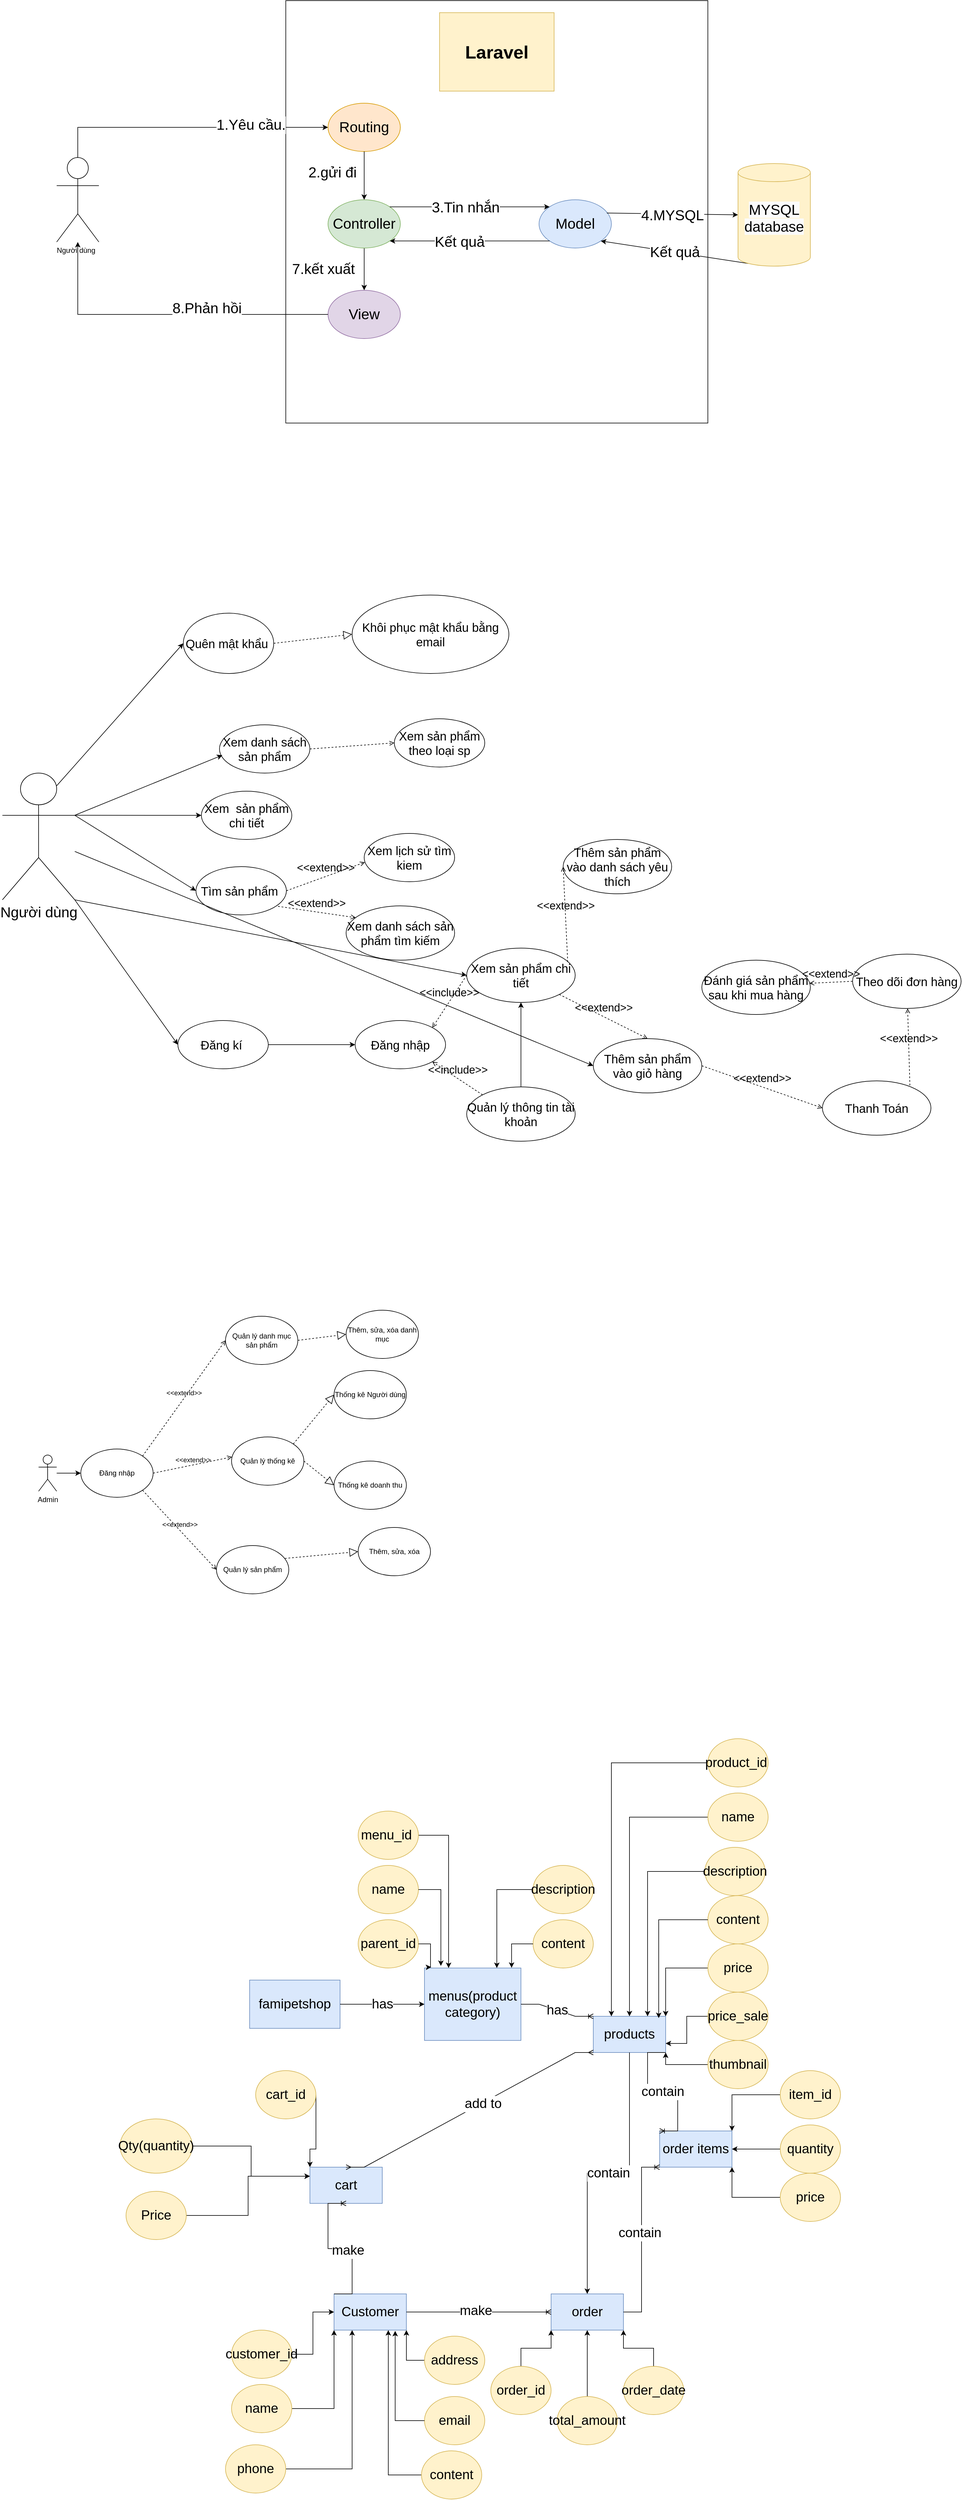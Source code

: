 <mxfile version="22.0.0" type="github">
  <diagram name="Page-1" id="Csa7pxaQarw_l8LM6HaA">
    <mxGraphModel dx="2977" dy="2629" grid="1" gridSize="10" guides="1" tooltips="1" connect="1" arrows="1" fold="1" page="1" pageScale="1" pageWidth="850" pageHeight="1100" math="0" shadow="0">
      <root>
        <mxCell id="0" />
        <mxCell id="1" parent="0" />
        <mxCell id="3KPnmuKeQcaT3rE72Kjd-59" value="" style="group" parent="1" vertex="1" connectable="0">
          <mxGeometry x="60" y="55" width="1590" height="905" as="geometry" />
        </mxCell>
        <mxCell id="dK1LLXXqNewjSdYJ9ix--1" value="Người dùng" style="shape=umlActor;verticalLabelPosition=bottom;verticalAlign=top;html=1;outlineConnect=0;fontSize=24;" parent="3KPnmuKeQcaT3rE72Kjd-59" vertex="1">
          <mxGeometry y="295" width="120" height="210" as="geometry" />
        </mxCell>
        <mxCell id="dK1LLXXqNewjSdYJ9ix--2" value="Quên mật khẩu&amp;nbsp;" style="ellipse;whiteSpace=wrap;html=1;fontSize=20;" parent="3KPnmuKeQcaT3rE72Kjd-59" vertex="1">
          <mxGeometry x="300" y="30" width="150" height="100" as="geometry" />
        </mxCell>
        <mxCell id="dK1LLXXqNewjSdYJ9ix--3" value="Xem danh sách sản phẩm" style="ellipse;whiteSpace=wrap;html=1;fontSize=20;" parent="3KPnmuKeQcaT3rE72Kjd-59" vertex="1">
          <mxGeometry x="360" y="215" width="150" height="80" as="geometry" />
        </mxCell>
        <mxCell id="dK1LLXXqNewjSdYJ9ix--7" value="Xem&amp;nbsp; sản phẩm chi tiết" style="ellipse;whiteSpace=wrap;html=1;fontSize=20;" parent="3KPnmuKeQcaT3rE72Kjd-59" vertex="1">
          <mxGeometry x="330" y="325" width="150" height="80" as="geometry" />
        </mxCell>
        <mxCell id="dK1LLXXqNewjSdYJ9ix--8" value="Tìm sản phẩm&amp;nbsp;" style="ellipse;whiteSpace=wrap;html=1;fontSize=20;" parent="3KPnmuKeQcaT3rE72Kjd-59" vertex="1">
          <mxGeometry x="321" y="450" width="150" height="80" as="geometry" />
        </mxCell>
        <mxCell id="dK1LLXXqNewjSdYJ9ix--9" value="Đăng nhập" style="ellipse;whiteSpace=wrap;html=1;fontSize=20;" parent="3KPnmuKeQcaT3rE72Kjd-59" vertex="1">
          <mxGeometry x="585" y="705" width="150" height="80" as="geometry" />
        </mxCell>
        <mxCell id="dK1LLXXqNewjSdYJ9ix--13" value="Đăng kí&amp;nbsp;" style="ellipse;whiteSpace=wrap;html=1;fontSize=20;" parent="3KPnmuKeQcaT3rE72Kjd-59" vertex="1">
          <mxGeometry x="291" y="705" width="150" height="80" as="geometry" />
        </mxCell>
        <mxCell id="dK1LLXXqNewjSdYJ9ix--62" value="" style="endArrow=classic;html=1;rounded=0;entryX=0;entryY=0.5;entryDx=0;entryDy=0;exitX=0.75;exitY=0.1;exitDx=0;exitDy=0;exitPerimeter=0;" parent="3KPnmuKeQcaT3rE72Kjd-59" source="dK1LLXXqNewjSdYJ9ix--1" target="dK1LLXXqNewjSdYJ9ix--2" edge="1">
          <mxGeometry width="50" height="50" relative="1" as="geometry">
            <mxPoint x="290" y="495" as="sourcePoint" />
            <mxPoint x="340" y="445" as="targetPoint" />
          </mxGeometry>
        </mxCell>
        <mxCell id="dK1LLXXqNewjSdYJ9ix--64" value="" style="endArrow=classic;html=1;rounded=0;entryX=0.032;entryY=0.629;entryDx=0;entryDy=0;entryPerimeter=0;exitX=1;exitY=0.333;exitDx=0;exitDy=0;exitPerimeter=0;" parent="3KPnmuKeQcaT3rE72Kjd-59" source="dK1LLXXqNewjSdYJ9ix--1" target="dK1LLXXqNewjSdYJ9ix--3" edge="1">
          <mxGeometry width="50" height="50" relative="1" as="geometry">
            <mxPoint x="130" y="365" as="sourcePoint" />
            <mxPoint x="340" y="445" as="targetPoint" />
          </mxGeometry>
        </mxCell>
        <mxCell id="dK1LLXXqNewjSdYJ9ix--65" value="" style="endArrow=classic;html=1;rounded=0;entryX=0;entryY=0.5;entryDx=0;entryDy=0;exitX=1;exitY=0.333;exitDx=0;exitDy=0;exitPerimeter=0;" parent="3KPnmuKeQcaT3rE72Kjd-59" source="dK1LLXXqNewjSdYJ9ix--1" target="dK1LLXXqNewjSdYJ9ix--7" edge="1">
          <mxGeometry width="50" height="50" relative="1" as="geometry">
            <mxPoint x="120" y="425" as="sourcePoint" />
            <mxPoint x="340" y="445" as="targetPoint" />
          </mxGeometry>
        </mxCell>
        <mxCell id="dK1LLXXqNewjSdYJ9ix--66" value="" style="endArrow=classic;html=1;rounded=0;entryX=0;entryY=0.5;entryDx=0;entryDy=0;exitX=1;exitY=0.333;exitDx=0;exitDy=0;exitPerimeter=0;" parent="3KPnmuKeQcaT3rE72Kjd-59" source="dK1LLXXqNewjSdYJ9ix--1" target="dK1LLXXqNewjSdYJ9ix--8" edge="1">
          <mxGeometry width="50" height="50" relative="1" as="geometry">
            <mxPoint x="290" y="495" as="sourcePoint" />
            <mxPoint x="340" y="445" as="targetPoint" />
          </mxGeometry>
        </mxCell>
        <mxCell id="dK1LLXXqNewjSdYJ9ix--68" value="" style="endArrow=classic;html=1;rounded=0;entryX=0;entryY=0.5;entryDx=0;entryDy=0;exitX=1;exitY=1;exitDx=0;exitDy=0;exitPerimeter=0;" parent="3KPnmuKeQcaT3rE72Kjd-59" source="dK1LLXXqNewjSdYJ9ix--1" target="dK1LLXXqNewjSdYJ9ix--13" edge="1">
          <mxGeometry width="50" height="50" relative="1" as="geometry">
            <mxPoint x="290" y="495" as="sourcePoint" />
            <mxPoint x="340" y="445" as="targetPoint" />
          </mxGeometry>
        </mxCell>
        <mxCell id="3KPnmuKeQcaT3rE72Kjd-23" value="&lt;font style=&quot;font-size: 20px;&quot;&gt;Khôi phục mật khẩu bằng email&lt;/font&gt;" style="ellipse;whiteSpace=wrap;html=1;" parent="3KPnmuKeQcaT3rE72Kjd-59" vertex="1">
          <mxGeometry x="580" width="260" height="130" as="geometry" />
        </mxCell>
        <mxCell id="3KPnmuKeQcaT3rE72Kjd-24" value="" style="endArrow=block;dashed=1;endFill=0;endSize=12;html=1;rounded=0;exitX=1;exitY=0.5;exitDx=0;exitDy=0;entryX=0;entryY=0.5;entryDx=0;entryDy=0;" parent="3KPnmuKeQcaT3rE72Kjd-59" source="dK1LLXXqNewjSdYJ9ix--2" target="3KPnmuKeQcaT3rE72Kjd-23" edge="1">
          <mxGeometry width="160" relative="1" as="geometry">
            <mxPoint x="560" y="335" as="sourcePoint" />
            <mxPoint x="720" y="335" as="targetPoint" />
          </mxGeometry>
        </mxCell>
        <mxCell id="3KPnmuKeQcaT3rE72Kjd-26" value="" style="endArrow=classic;html=1;rounded=0;exitX=1;exitY=0.5;exitDx=0;exitDy=0;entryX=0;entryY=0.5;entryDx=0;entryDy=0;" parent="3KPnmuKeQcaT3rE72Kjd-59" source="dK1LLXXqNewjSdYJ9ix--13" target="dK1LLXXqNewjSdYJ9ix--9" edge="1">
          <mxGeometry width="50" height="50" relative="1" as="geometry">
            <mxPoint x="610" y="685" as="sourcePoint" />
            <mxPoint x="660" y="635" as="targetPoint" />
          </mxGeometry>
        </mxCell>
        <mxCell id="3KPnmuKeQcaT3rE72Kjd-28" value="Xem sản phẩm theo loại sp" style="ellipse;whiteSpace=wrap;html=1;fontSize=20;" parent="3KPnmuKeQcaT3rE72Kjd-59" vertex="1">
          <mxGeometry x="650" y="205" width="150" height="80" as="geometry" />
        </mxCell>
        <mxCell id="3KPnmuKeQcaT3rE72Kjd-32" value="" style="html=1;verticalAlign=bottom;labelBackgroundColor=none;endArrow=open;endFill=0;dashed=1;rounded=0;entryX=0;entryY=0.5;entryDx=0;entryDy=0;exitX=1;exitY=0.5;exitDx=0;exitDy=0;" parent="3KPnmuKeQcaT3rE72Kjd-59" source="dK1LLXXqNewjSdYJ9ix--3" target="3KPnmuKeQcaT3rE72Kjd-28" edge="1">
          <mxGeometry width="160" relative="1" as="geometry">
            <mxPoint x="560" y="325" as="sourcePoint" />
            <mxPoint x="720" y="325" as="targetPoint" />
          </mxGeometry>
        </mxCell>
        <mxCell id="3KPnmuKeQcaT3rE72Kjd-33" value="Xem danh sách sản phẩm tìm kiếm" style="ellipse;whiteSpace=wrap;html=1;fontSize=20;" parent="3KPnmuKeQcaT3rE72Kjd-59" vertex="1">
          <mxGeometry x="570" y="515" width="180" height="90" as="geometry" />
        </mxCell>
        <mxCell id="3KPnmuKeQcaT3rE72Kjd-34" value="Xem lịch sử tìm kiem" style="ellipse;whiteSpace=wrap;html=1;fontSize=20;" parent="3KPnmuKeQcaT3rE72Kjd-59" vertex="1">
          <mxGeometry x="600" y="395" width="150" height="80" as="geometry" />
        </mxCell>
        <mxCell id="3KPnmuKeQcaT3rE72Kjd-35" value="&lt;font style=&quot;font-size: 18px;&quot;&gt;&amp;lt;&amp;lt;extend&amp;gt;&amp;gt;&lt;/font&gt;" style="html=1;verticalAlign=bottom;labelBackgroundColor=none;endArrow=open;endFill=0;dashed=1;rounded=0;entryX=0.088;entryY=0.217;entryDx=0;entryDy=0;entryPerimeter=0;exitX=0.907;exitY=0.822;exitDx=0;exitDy=0;exitPerimeter=0;" parent="3KPnmuKeQcaT3rE72Kjd-59" source="dK1LLXXqNewjSdYJ9ix--8" target="3KPnmuKeQcaT3rE72Kjd-33" edge="1">
          <mxGeometry width="160" relative="1" as="geometry">
            <mxPoint x="490" y="565" as="sourcePoint" />
            <mxPoint x="720" y="295" as="targetPoint" />
          </mxGeometry>
        </mxCell>
        <mxCell id="3KPnmuKeQcaT3rE72Kjd-36" value="&lt;font style=&quot;font-size: 18px;&quot;&gt;&amp;lt;&amp;lt;extend&amp;gt;&amp;gt;&lt;/font&gt;" style="html=1;verticalAlign=bottom;labelBackgroundColor=none;endArrow=open;endFill=0;dashed=1;rounded=0;exitX=1;exitY=0.5;exitDx=0;exitDy=0;entryX=0.008;entryY=0.597;entryDx=0;entryDy=0;entryPerimeter=0;" parent="3KPnmuKeQcaT3rE72Kjd-59" source="dK1LLXXqNewjSdYJ9ix--8" target="3KPnmuKeQcaT3rE72Kjd-34" edge="1">
          <mxGeometry width="160" relative="1" as="geometry">
            <mxPoint x="560" y="295" as="sourcePoint" />
            <mxPoint x="540" y="435" as="targetPoint" />
          </mxGeometry>
        </mxCell>
        <mxCell id="3KPnmuKeQcaT3rE72Kjd-41" value="Thêm sản phẩm vào danh sách yêu thích" style="ellipse;whiteSpace=wrap;html=1;fontSize=20;" parent="3KPnmuKeQcaT3rE72Kjd-59" vertex="1">
          <mxGeometry x="930" y="405" width="180" height="90" as="geometry" />
        </mxCell>
        <mxCell id="3KPnmuKeQcaT3rE72Kjd-42" value="Thêm sản phẩm vào giỏ hàng" style="ellipse;whiteSpace=wrap;html=1;fontSize=20;" parent="3KPnmuKeQcaT3rE72Kjd-59" vertex="1">
          <mxGeometry x="980" y="735" width="180" height="90" as="geometry" />
        </mxCell>
        <mxCell id="3KPnmuKeQcaT3rE72Kjd-44" value="Xem sản phẩm chi tiết" style="ellipse;whiteSpace=wrap;html=1;fontSize=20;" parent="3KPnmuKeQcaT3rE72Kjd-59" vertex="1">
          <mxGeometry x="770" y="585" width="180" height="90" as="geometry" />
        </mxCell>
        <mxCell id="3KPnmuKeQcaT3rE72Kjd-46" value="Thanh Toán" style="ellipse;whiteSpace=wrap;html=1;fontSize=20;" parent="3KPnmuKeQcaT3rE72Kjd-59" vertex="1">
          <mxGeometry x="1360" y="805" width="180" height="90" as="geometry" />
        </mxCell>
        <mxCell id="3KPnmuKeQcaT3rE72Kjd-47" value="Theo dõi đơn hàng" style="ellipse;whiteSpace=wrap;html=1;fontSize=20;" parent="3KPnmuKeQcaT3rE72Kjd-59" vertex="1">
          <mxGeometry x="1410" y="595" width="180" height="90" as="geometry" />
        </mxCell>
        <mxCell id="3KPnmuKeQcaT3rE72Kjd-48" value="Đánh giá sản phẩm sau khi mua hàng" style="ellipse;whiteSpace=wrap;html=1;fontSize=20;" parent="3KPnmuKeQcaT3rE72Kjd-59" vertex="1">
          <mxGeometry x="1160" y="605" width="180" height="90" as="geometry" />
        </mxCell>
        <mxCell id="3KPnmuKeQcaT3rE72Kjd-50" value="&lt;font style=&quot;font-size: 18px;&quot;&gt;&amp;lt;&amp;lt;include&amp;gt;&amp;gt;&lt;/font&gt;" style="html=1;verticalAlign=bottom;labelBackgroundColor=none;endArrow=open;endFill=0;dashed=1;rounded=0;exitX=0;exitY=0.5;exitDx=0;exitDy=0;entryX=1;entryY=0;entryDx=0;entryDy=0;" parent="3KPnmuKeQcaT3rE72Kjd-59" source="3KPnmuKeQcaT3rE72Kjd-44" target="dK1LLXXqNewjSdYJ9ix--9" edge="1">
          <mxGeometry width="160" relative="1" as="geometry">
            <mxPoint x="850" y="635" as="sourcePoint" />
            <mxPoint x="650" y="645" as="targetPoint" />
          </mxGeometry>
        </mxCell>
        <mxCell id="3KPnmuKeQcaT3rE72Kjd-53" value="&lt;font style=&quot;font-size: 18px;&quot;&gt;&amp;lt;&amp;lt;extend&amp;gt;&amp;gt;&lt;/font&gt;" style="html=1;verticalAlign=bottom;labelBackgroundColor=none;endArrow=open;endFill=0;dashed=1;rounded=0;exitX=0.806;exitY=0.084;exitDx=0;exitDy=0;exitPerimeter=0;" parent="3KPnmuKeQcaT3rE72Kjd-59" source="3KPnmuKeQcaT3rE72Kjd-46" target="3KPnmuKeQcaT3rE72Kjd-47" edge="1">
          <mxGeometry width="160" relative="1" as="geometry">
            <mxPoint x="1330" y="695" as="sourcePoint" />
            <mxPoint x="1459" y="714" as="targetPoint" />
          </mxGeometry>
        </mxCell>
        <mxCell id="3KPnmuKeQcaT3rE72Kjd-54" value="&lt;font style=&quot;font-size: 18px;&quot;&gt;&amp;lt;&amp;lt;extend&amp;gt;&amp;gt;&lt;/font&gt;" style="html=1;verticalAlign=bottom;labelBackgroundColor=none;endArrow=open;endFill=0;dashed=1;rounded=0;entryX=0;entryY=0.5;entryDx=0;entryDy=0;exitX=1;exitY=0.5;exitDx=0;exitDy=0;" parent="3KPnmuKeQcaT3rE72Kjd-59" source="3KPnmuKeQcaT3rE72Kjd-42" target="3KPnmuKeQcaT3rE72Kjd-46" edge="1">
          <mxGeometry width="160" relative="1" as="geometry">
            <mxPoint x="1190" y="895" as="sourcePoint" />
            <mxPoint x="1319" y="914" as="targetPoint" />
          </mxGeometry>
        </mxCell>
        <mxCell id="3KPnmuKeQcaT3rE72Kjd-55" value="&lt;font style=&quot;font-size: 18px;&quot;&gt;&amp;lt;&amp;lt;extend&amp;gt;&amp;gt;&lt;/font&gt;" style="html=1;verticalAlign=bottom;labelBackgroundColor=none;endArrow=open;endFill=0;dashed=1;rounded=0;entryX=0.5;entryY=0;entryDx=0;entryDy=0;" parent="3KPnmuKeQcaT3rE72Kjd-59" source="3KPnmuKeQcaT3rE72Kjd-44" target="3KPnmuKeQcaT3rE72Kjd-42" edge="1">
          <mxGeometry width="160" relative="1" as="geometry">
            <mxPoint x="761" y="725" as="sourcePoint" />
            <mxPoint x="890" y="744" as="targetPoint" />
          </mxGeometry>
        </mxCell>
        <mxCell id="3KPnmuKeQcaT3rE72Kjd-56" value="&lt;font style=&quot;font-size: 18px;&quot;&gt;&amp;lt;&amp;lt;extend&amp;gt;&amp;gt;&lt;/font&gt;" style="html=1;verticalAlign=bottom;labelBackgroundColor=none;endArrow=open;endFill=0;dashed=1;rounded=0;entryX=0;entryY=0.5;entryDx=0;entryDy=0;exitX=0.931;exitY=0.256;exitDx=0;exitDy=0;exitPerimeter=0;" parent="3KPnmuKeQcaT3rE72Kjd-59" source="3KPnmuKeQcaT3rE72Kjd-44" target="3KPnmuKeQcaT3rE72Kjd-41" edge="1">
          <mxGeometry width="160" relative="1" as="geometry">
            <mxPoint x="940" y="540" as="sourcePoint" />
            <mxPoint x="1069" y="559" as="targetPoint" />
          </mxGeometry>
        </mxCell>
        <mxCell id="3KPnmuKeQcaT3rE72Kjd-58" value="&lt;font style=&quot;font-size: 18px;&quot;&gt;&amp;lt;&amp;lt;extend&amp;gt;&amp;gt;&lt;/font&gt;" style="html=1;verticalAlign=bottom;labelBackgroundColor=none;endArrow=open;endFill=0;dashed=1;rounded=0;entryX=0.991;entryY=0.426;entryDx=0;entryDy=0;entryPerimeter=0;exitX=0;exitY=0.5;exitDx=0;exitDy=0;" parent="3KPnmuKeQcaT3rE72Kjd-59" source="3KPnmuKeQcaT3rE72Kjd-47" target="3KPnmuKeQcaT3rE72Kjd-48" edge="1">
          <mxGeometry width="160" relative="1" as="geometry">
            <mxPoint x="1310" y="545" as="sourcePoint" />
            <mxPoint x="1439" y="564" as="targetPoint" />
          </mxGeometry>
        </mxCell>
        <mxCell id="3KPnmuKeQcaT3rE72Kjd-43" value="Quản lý thông tin tài khoản" style="ellipse;whiteSpace=wrap;html=1;fontSize=20;" parent="3KPnmuKeQcaT3rE72Kjd-59" vertex="1">
          <mxGeometry x="770" y="815" width="180" height="90" as="geometry" />
        </mxCell>
        <mxCell id="e0E3MGfZWb1Pn-WTLf0u-1" value="" style="edgeStyle=orthogonalEdgeStyle;rounded=0;orthogonalLoop=1;jettySize=auto;html=1;" parent="3KPnmuKeQcaT3rE72Kjd-59" source="3KPnmuKeQcaT3rE72Kjd-43" target="3KPnmuKeQcaT3rE72Kjd-44" edge="1">
          <mxGeometry relative="1" as="geometry" />
        </mxCell>
        <mxCell id="3KPnmuKeQcaT3rE72Kjd-52" value="&lt;font style=&quot;font-size: 18px;&quot;&gt;&amp;lt;&amp;lt;include&amp;gt;&amp;gt;&lt;/font&gt;" style="html=1;verticalAlign=bottom;labelBackgroundColor=none;endArrow=open;endFill=0;dashed=1;rounded=0;exitX=0;exitY=0;exitDx=0;exitDy=0;entryX=1;entryY=1;entryDx=0;entryDy=0;" parent="3KPnmuKeQcaT3rE72Kjd-59" source="3KPnmuKeQcaT3rE72Kjd-43" target="dK1LLXXqNewjSdYJ9ix--9" edge="1">
          <mxGeometry width="160" relative="1" as="geometry">
            <mxPoint x="720" y="765" as="sourcePoint" />
            <mxPoint x="650" y="835" as="targetPoint" />
          </mxGeometry>
        </mxCell>
        <mxCell id="e0E3MGfZWb1Pn-WTLf0u-2" value="" style="endArrow=classic;html=1;rounded=0;entryX=0;entryY=0.5;entryDx=0;entryDy=0;" parent="3KPnmuKeQcaT3rE72Kjd-59" source="dK1LLXXqNewjSdYJ9ix--1" target="3KPnmuKeQcaT3rE72Kjd-42" edge="1">
          <mxGeometry width="50" height="50" relative="1" as="geometry">
            <mxPoint x="760" y="595" as="sourcePoint" />
            <mxPoint x="810" y="545" as="targetPoint" />
          </mxGeometry>
        </mxCell>
        <mxCell id="e0E3MGfZWb1Pn-WTLf0u-3" value="" style="endArrow=classic;html=1;rounded=0;entryX=0;entryY=0.5;entryDx=0;entryDy=0;exitX=1;exitY=1;exitDx=0;exitDy=0;exitPerimeter=0;" parent="3KPnmuKeQcaT3rE72Kjd-59" source="dK1LLXXqNewjSdYJ9ix--1" target="3KPnmuKeQcaT3rE72Kjd-44" edge="1">
          <mxGeometry width="50" height="50" relative="1" as="geometry">
            <mxPoint x="760" y="595" as="sourcePoint" />
            <mxPoint x="810" y="545" as="targetPoint" />
          </mxGeometry>
        </mxCell>
        <mxCell id="3KPnmuKeQcaT3rE72Kjd-60" value="" style="group" parent="1" vertex="1" connectable="0">
          <mxGeometry x="150" y="-930" width="1250" height="700" as="geometry" />
        </mxCell>
        <mxCell id="dK1LLXXqNewjSdYJ9ix--20" value="" style="whiteSpace=wrap;html=1;aspect=fixed;" parent="3KPnmuKeQcaT3rE72Kjd-60" vertex="1">
          <mxGeometry x="380" width="700" height="700" as="geometry" />
        </mxCell>
        <mxCell id="dK1LLXXqNewjSdYJ9ix--21" value="&lt;font style=&quot;font-size: 24px;&quot;&gt;Routing&lt;/font&gt;" style="ellipse;whiteSpace=wrap;html=1;fillColor=#ffe6cc;strokeColor=#d79b00;" parent="3KPnmuKeQcaT3rE72Kjd-60" vertex="1">
          <mxGeometry x="450" y="170" width="120" height="80" as="geometry" />
        </mxCell>
        <mxCell id="dK1LLXXqNewjSdYJ9ix--22" value="View" style="ellipse;whiteSpace=wrap;html=1;fontSize=24;fillColor=#e1d5e7;strokeColor=#9673a6;" parent="3KPnmuKeQcaT3rE72Kjd-60" vertex="1">
          <mxGeometry x="450" y="480" width="120" height="80" as="geometry" />
        </mxCell>
        <mxCell id="dK1LLXXqNewjSdYJ9ix--36" style="edgeStyle=orthogonalEdgeStyle;rounded=0;orthogonalLoop=1;jettySize=auto;html=1;" parent="3KPnmuKeQcaT3rE72Kjd-60" source="dK1LLXXqNewjSdYJ9ix--23" target="dK1LLXXqNewjSdYJ9ix--22" edge="1">
          <mxGeometry relative="1" as="geometry" />
        </mxCell>
        <mxCell id="dK1LLXXqNewjSdYJ9ix--23" value="Controller" style="ellipse;whiteSpace=wrap;html=1;fontSize=24;fillColor=#d5e8d4;strokeColor=#82b366;" parent="3KPnmuKeQcaT3rE72Kjd-60" vertex="1">
          <mxGeometry x="450" y="330" width="120" height="80" as="geometry" />
        </mxCell>
        <mxCell id="dK1LLXXqNewjSdYJ9ix--35" style="edgeStyle=orthogonalEdgeStyle;rounded=0;orthogonalLoop=1;jettySize=auto;html=1;" parent="3KPnmuKeQcaT3rE72Kjd-60" source="dK1LLXXqNewjSdYJ9ix--21" target="dK1LLXXqNewjSdYJ9ix--23" edge="1">
          <mxGeometry relative="1" as="geometry" />
        </mxCell>
        <mxCell id="dK1LLXXqNewjSdYJ9ix--25" value="Model" style="ellipse;whiteSpace=wrap;html=1;fontSize=24;fillColor=#dae8fc;strokeColor=#6c8ebf;" parent="3KPnmuKeQcaT3rE72Kjd-60" vertex="1">
          <mxGeometry x="800" y="330" width="120" height="80" as="geometry" />
        </mxCell>
        <mxCell id="dK1LLXXqNewjSdYJ9ix--41" value="" style="endArrow=classic;html=1;rounded=0;exitX=1;exitY=0;exitDx=0;exitDy=0;entryX=0;entryY=0;entryDx=0;entryDy=0;" parent="3KPnmuKeQcaT3rE72Kjd-60" source="dK1LLXXqNewjSdYJ9ix--23" target="dK1LLXXqNewjSdYJ9ix--25" edge="1">
          <mxGeometry x="0.113" width="50" height="50" relative="1" as="geometry">
            <mxPoint x="610" y="280" as="sourcePoint" />
            <mxPoint x="660" y="230" as="targetPoint" />
            <mxPoint as="offset" />
          </mxGeometry>
        </mxCell>
        <mxCell id="dK1LLXXqNewjSdYJ9ix--43" value="3.Tin nhắn" style="edgeLabel;html=1;align=center;verticalAlign=middle;resizable=0;points=[];fontSize=24;" parent="dK1LLXXqNewjSdYJ9ix--41" vertex="1" connectable="0">
          <mxGeometry x="-0.045" y="-1" relative="1" as="geometry">
            <mxPoint x="-1" as="offset" />
          </mxGeometry>
        </mxCell>
        <mxCell id="dK1LLXXqNewjSdYJ9ix--42" value="" style="endArrow=classic;html=1;rounded=0;entryX=1;entryY=1;entryDx=0;entryDy=0;exitX=0;exitY=1;exitDx=0;exitDy=0;" parent="3KPnmuKeQcaT3rE72Kjd-60" source="dK1LLXXqNewjSdYJ9ix--25" target="dK1LLXXqNewjSdYJ9ix--23" edge="1">
          <mxGeometry width="50" height="50" relative="1" as="geometry">
            <mxPoint x="610" y="280" as="sourcePoint" />
            <mxPoint x="660" y="230" as="targetPoint" />
          </mxGeometry>
        </mxCell>
        <mxCell id="dK1LLXXqNewjSdYJ9ix--69" value="Kết quả" style="edgeLabel;html=1;align=center;verticalAlign=middle;resizable=0;points=[];fontSize=24;" parent="dK1LLXXqNewjSdYJ9ix--42" vertex="1" connectable="0">
          <mxGeometry x="0.125" y="1" relative="1" as="geometry">
            <mxPoint x="-1" as="offset" />
          </mxGeometry>
        </mxCell>
        <mxCell id="dK1LLXXqNewjSdYJ9ix--44" value="" style="endArrow=classic;html=1;rounded=0;exitX=0.937;exitY=0.275;exitDx=0;exitDy=0;exitPerimeter=0;entryX=0;entryY=0.5;entryDx=0;entryDy=0;entryPerimeter=0;" parent="3KPnmuKeQcaT3rE72Kjd-60" source="dK1LLXXqNewjSdYJ9ix--25" target="iRJZXSuGH4cgB7OpyZ8q-20" edge="1">
          <mxGeometry width="50" height="50" relative="1" as="geometry">
            <mxPoint x="610" y="280" as="sourcePoint" />
            <mxPoint x="1147.574" y="341.716" as="targetPoint" />
          </mxGeometry>
        </mxCell>
        <mxCell id="dK1LLXXqNewjSdYJ9ix--71" value="4.MYSQL" style="edgeLabel;html=1;align=center;verticalAlign=middle;resizable=0;points=[];fontSize=24;" parent="dK1LLXXqNewjSdYJ9ix--44" vertex="1" connectable="0">
          <mxGeometry x="-0.007" y="-2" relative="1" as="geometry">
            <mxPoint as="offset" />
          </mxGeometry>
        </mxCell>
        <mxCell id="dK1LLXXqNewjSdYJ9ix--46" value="" style="endArrow=classic;html=1;rounded=0;entryX=1;entryY=1;entryDx=0;entryDy=0;exitX=0.145;exitY=1;exitDx=0;exitDy=-4.35;exitPerimeter=0;" parent="3KPnmuKeQcaT3rE72Kjd-60" source="iRJZXSuGH4cgB7OpyZ8q-20" target="dK1LLXXqNewjSdYJ9ix--25" edge="1">
          <mxGeometry width="50" height="50" relative="1" as="geometry">
            <mxPoint x="1147.574" y="398.284" as="sourcePoint" />
            <mxPoint x="660" y="230" as="targetPoint" />
          </mxGeometry>
        </mxCell>
        <mxCell id="dK1LLXXqNewjSdYJ9ix--75" value="Kết quả" style="edgeLabel;html=1;align=center;verticalAlign=middle;resizable=0;points=[];fontSize=24;" parent="dK1LLXXqNewjSdYJ9ix--46" vertex="1" connectable="0">
          <mxGeometry x="-0.0" relative="1" as="geometry">
            <mxPoint as="offset" />
          </mxGeometry>
        </mxCell>
        <mxCell id="dK1LLXXqNewjSdYJ9ix--47" value="&lt;font style=&quot;font-size: 30px;&quot;&gt;Laravel&lt;/font&gt;" style="text;html=1;strokeColor=#d6b656;fillColor=#fff2cc;align=center;verticalAlign=middle;whiteSpace=wrap;rounded=0;fontStyle=1" parent="3KPnmuKeQcaT3rE72Kjd-60" vertex="1">
          <mxGeometry x="635" y="20" width="190" height="130" as="geometry" />
        </mxCell>
        <mxCell id="dK1LLXXqNewjSdYJ9ix--50" value="2.gửi đi" style="text;html=1;strokeColor=none;fillColor=none;align=center;verticalAlign=middle;whiteSpace=wrap;rounded=0;fontSize=24;" parent="3KPnmuKeQcaT3rE72Kjd-60" vertex="1">
          <mxGeometry x="410" y="270" width="95" height="30" as="geometry" />
        </mxCell>
        <mxCell id="dK1LLXXqNewjSdYJ9ix--77" value="7.kết xuất" style="text;html=1;strokeColor=none;fillColor=none;align=center;verticalAlign=middle;whiteSpace=wrap;rounded=0;fontSize=24;" parent="3KPnmuKeQcaT3rE72Kjd-60" vertex="1">
          <mxGeometry x="380" y="430" width="125" height="30" as="geometry" />
        </mxCell>
        <mxCell id="iRJZXSuGH4cgB7OpyZ8q-20" value="&#xa;&lt;span style=&quot;color: rgb(0, 0, 0); font-family: Helvetica; font-size: 24px; font-style: normal; font-variant-ligatures: normal; font-variant-caps: normal; font-weight: 400; letter-spacing: normal; orphans: 2; text-align: center; text-indent: 0px; text-transform: none; widows: 2; word-spacing: 0px; -webkit-text-stroke-width: 0px; background-color: rgb(251, 251, 251); text-decoration-thickness: initial; text-decoration-style: initial; text-decoration-color: initial; float: none; display: inline !important;&quot;&gt;MYSQL&lt;/span&gt;&lt;br style=&quot;border-color: var(--border-color); color: rgb(0, 0, 0); font-family: Helvetica; font-size: 24px; font-style: normal; font-variant-ligatures: normal; font-variant-caps: normal; font-weight: 400; letter-spacing: normal; orphans: 2; text-align: center; text-indent: 0px; text-transform: none; widows: 2; word-spacing: 0px; -webkit-text-stroke-width: 0px; background-color: rgb(251, 251, 251); text-decoration-thickness: initial; text-decoration-style: initial; text-decoration-color: initial;&quot;&gt;&lt;span style=&quot;color: rgb(0, 0, 0); font-family: Helvetica; font-size: 24px; font-style: normal; font-variant-ligatures: normal; font-variant-caps: normal; font-weight: 400; letter-spacing: normal; orphans: 2; text-align: center; text-indent: 0px; text-transform: none; widows: 2; word-spacing: 0px; -webkit-text-stroke-width: 0px; background-color: rgb(251, 251, 251); text-decoration-thickness: initial; text-decoration-style: initial; text-decoration-color: initial; float: none; display: inline !important;&quot;&gt;database&lt;/span&gt;&#xa;&#xa;" style="shape=cylinder3;whiteSpace=wrap;html=1;boundedLbl=1;backgroundOutline=1;size=15;fillColor=#fff2cc;strokeColor=#d6b656;" parent="3KPnmuKeQcaT3rE72Kjd-60" vertex="1">
          <mxGeometry x="1130" y="270" width="120" height="170" as="geometry" />
        </mxCell>
        <mxCell id="3KPnmuKeQcaT3rE72Kjd-1" value="Người dùng&amp;nbsp;&amp;nbsp;" style="shape=umlActor;verticalLabelPosition=bottom;verticalAlign=top;html=1;outlineConnect=0;" parent="3KPnmuKeQcaT3rE72Kjd-60" vertex="1">
          <mxGeometry y="260" width="70" height="140" as="geometry" />
        </mxCell>
        <mxCell id="dK1LLXXqNewjSdYJ9ix--32" style="edgeStyle=orthogonalEdgeStyle;rounded=0;orthogonalLoop=1;jettySize=auto;html=1;entryX=0;entryY=0.5;entryDx=0;entryDy=0;exitX=0.5;exitY=0;exitDx=0;exitDy=0;exitPerimeter=0;" parent="3KPnmuKeQcaT3rE72Kjd-60" source="3KPnmuKeQcaT3rE72Kjd-1" target="dK1LLXXqNewjSdYJ9ix--21" edge="1">
          <mxGeometry relative="1" as="geometry">
            <mxPoint x="80" y="330" as="sourcePoint" />
          </mxGeometry>
        </mxCell>
        <mxCell id="dK1LLXXqNewjSdYJ9ix--34" value="&lt;font style=&quot;font-size: 24px;&quot;&gt;1.Yêu cầu.&lt;/font&gt;" style="edgeLabel;html=1;align=center;verticalAlign=middle;resizable=0;points=[];" parent="dK1LLXXqNewjSdYJ9ix--32" vertex="1" connectable="0">
          <mxGeometry x="0.45" y="4" relative="1" as="geometry">
            <mxPoint as="offset" />
          </mxGeometry>
        </mxCell>
        <mxCell id="dK1LLXXqNewjSdYJ9ix--33" style="edgeStyle=orthogonalEdgeStyle;rounded=0;orthogonalLoop=1;jettySize=auto;html=1;exitX=0;exitY=0.5;exitDx=0;exitDy=0;" parent="3KPnmuKeQcaT3rE72Kjd-60" source="dK1LLXXqNewjSdYJ9ix--22" target="3KPnmuKeQcaT3rE72Kjd-1" edge="1">
          <mxGeometry relative="1" as="geometry">
            <mxPoint x="80" y="410" as="targetPoint" />
          </mxGeometry>
        </mxCell>
        <mxCell id="dK1LLXXqNewjSdYJ9ix--49" value="&lt;font style=&quot;font-size: 24px;&quot;&gt;8.Phản hồi&lt;/font&gt;" style="edgeLabel;html=1;align=center;verticalAlign=middle;resizable=0;points=[];" parent="dK1LLXXqNewjSdYJ9ix--33" vertex="1" connectable="0">
          <mxGeometry x="0.48" relative="1" as="geometry">
            <mxPoint x="195" y="-10" as="offset" />
          </mxGeometry>
        </mxCell>
        <mxCell id="3KPnmuKeQcaT3rE72Kjd-81" value="" style="group" parent="1" vertex="1" connectable="0">
          <mxGeometry x="120" y="1240" width="650" height="470" as="geometry" />
        </mxCell>
        <mxCell id="iRJZXSuGH4cgB7OpyZ8q-1" value="Admin" style="shape=umlActor;verticalLabelPosition=bottom;verticalAlign=top;html=1;outlineConnect=0;" parent="3KPnmuKeQcaT3rE72Kjd-81" vertex="1">
          <mxGeometry y="240" width="30" height="60" as="geometry" />
        </mxCell>
        <mxCell id="iRJZXSuGH4cgB7OpyZ8q-4" value="Quản lý danh mục sản phẩm" style="ellipse;whiteSpace=wrap;html=1;direction=west;" parent="3KPnmuKeQcaT3rE72Kjd-81" vertex="1">
          <mxGeometry x="310" y="10" width="120" height="80" as="geometry" />
        </mxCell>
        <mxCell id="iRJZXSuGH4cgB7OpyZ8q-5" value="Thống kê Người dùng" style="ellipse;whiteSpace=wrap;html=1;" parent="3KPnmuKeQcaT3rE72Kjd-81" vertex="1">
          <mxGeometry x="490" y="100" width="120" height="80" as="geometry" />
        </mxCell>
        <mxCell id="iRJZXSuGH4cgB7OpyZ8q-6" value="Quản lý sản phẩm" style="ellipse;whiteSpace=wrap;html=1;direction=west;" parent="3KPnmuKeQcaT3rE72Kjd-81" vertex="1">
          <mxGeometry x="295" y="390" width="120" height="80" as="geometry" />
        </mxCell>
        <mxCell id="3KPnmuKeQcaT3rE72Kjd-65" value="Đăng nhập" style="ellipse;whiteSpace=wrap;html=1;" parent="3KPnmuKeQcaT3rE72Kjd-81" vertex="1">
          <mxGeometry x="70" y="230" width="120" height="80" as="geometry" />
        </mxCell>
        <mxCell id="3KPnmuKeQcaT3rE72Kjd-67" value="Thêm, sửa, xóa" style="ellipse;whiteSpace=wrap;html=1;direction=west;" parent="3KPnmuKeQcaT3rE72Kjd-81" vertex="1">
          <mxGeometry x="530" y="360" width="120" height="80" as="geometry" />
        </mxCell>
        <mxCell id="3KPnmuKeQcaT3rE72Kjd-69" value="Thêm, sửa, xóa danh mục" style="ellipse;whiteSpace=wrap;html=1;direction=west;" parent="3KPnmuKeQcaT3rE72Kjd-81" vertex="1">
          <mxGeometry x="510" width="120" height="80" as="geometry" />
        </mxCell>
        <mxCell id="3KPnmuKeQcaT3rE72Kjd-72" value="Quản lý thống kê" style="ellipse;whiteSpace=wrap;html=1;" parent="3KPnmuKeQcaT3rE72Kjd-81" vertex="1">
          <mxGeometry x="320" y="210" width="120" height="80" as="geometry" />
        </mxCell>
        <mxCell id="3KPnmuKeQcaT3rE72Kjd-73" value="Thống kê doanh thu" style="ellipse;whiteSpace=wrap;html=1;" parent="3KPnmuKeQcaT3rE72Kjd-81" vertex="1">
          <mxGeometry x="490" y="250" width="120" height="80" as="geometry" />
        </mxCell>
        <mxCell id="3KPnmuKeQcaT3rE72Kjd-74" value="&amp;lt;&amp;lt;extend&amp;gt;&amp;gt;" style="html=1;verticalAlign=bottom;labelBackgroundColor=none;endArrow=open;endFill=0;dashed=1;rounded=0;entryX=1;entryY=0.5;entryDx=0;entryDy=0;exitX=1;exitY=1;exitDx=0;exitDy=0;" parent="3KPnmuKeQcaT3rE72Kjd-81" source="3KPnmuKeQcaT3rE72Kjd-65" target="iRJZXSuGH4cgB7OpyZ8q-6" edge="1">
          <mxGeometry width="160" relative="1" as="geometry">
            <mxPoint x="140" y="180" as="sourcePoint" />
            <mxPoint x="300" y="180" as="targetPoint" />
          </mxGeometry>
        </mxCell>
        <mxCell id="3KPnmuKeQcaT3rE72Kjd-75" value="&amp;lt;&amp;lt;extend&amp;gt;&amp;gt;" style="html=1;verticalAlign=bottom;labelBackgroundColor=none;endArrow=open;endFill=0;dashed=1;rounded=0;entryX=0.007;entryY=0.414;entryDx=0;entryDy=0;entryPerimeter=0;exitX=1;exitY=0.5;exitDx=0;exitDy=0;" parent="3KPnmuKeQcaT3rE72Kjd-81" source="3KPnmuKeQcaT3rE72Kjd-65" target="3KPnmuKeQcaT3rE72Kjd-72" edge="1">
          <mxGeometry width="160" relative="1" as="geometry">
            <mxPoint x="140" y="180" as="sourcePoint" />
            <mxPoint x="300" y="180" as="targetPoint" />
          </mxGeometry>
        </mxCell>
        <mxCell id="3KPnmuKeQcaT3rE72Kjd-66" style="edgeStyle=orthogonalEdgeStyle;rounded=0;orthogonalLoop=1;jettySize=auto;html=1;" parent="3KPnmuKeQcaT3rE72Kjd-81" source="iRJZXSuGH4cgB7OpyZ8q-1" target="3KPnmuKeQcaT3rE72Kjd-65" edge="1">
          <mxGeometry relative="1" as="geometry" />
        </mxCell>
        <mxCell id="3KPnmuKeQcaT3rE72Kjd-76" value="&amp;lt;&amp;lt;extend&amp;gt;&amp;gt;" style="html=1;verticalAlign=bottom;labelBackgroundColor=none;endArrow=open;endFill=0;dashed=1;rounded=0;entryX=1;entryY=0.5;entryDx=0;entryDy=0;exitX=1;exitY=0;exitDx=0;exitDy=0;" parent="3KPnmuKeQcaT3rE72Kjd-81" source="3KPnmuKeQcaT3rE72Kjd-65" target="iRJZXSuGH4cgB7OpyZ8q-4" edge="1">
          <mxGeometry width="160" relative="1" as="geometry">
            <mxPoint x="140" y="180" as="sourcePoint" />
            <mxPoint x="300" y="180" as="targetPoint" />
          </mxGeometry>
        </mxCell>
        <mxCell id="3KPnmuKeQcaT3rE72Kjd-77" value="" style="endArrow=block;dashed=1;endFill=0;endSize=12;html=1;rounded=0;entryX=1;entryY=0.5;entryDx=0;entryDy=0;exitX=0;exitY=0.5;exitDx=0;exitDy=0;" parent="3KPnmuKeQcaT3rE72Kjd-81" source="iRJZXSuGH4cgB7OpyZ8q-4" target="3KPnmuKeQcaT3rE72Kjd-69" edge="1">
          <mxGeometry width="160" relative="1" as="geometry">
            <mxPoint x="350" y="230" as="sourcePoint" />
            <mxPoint x="510" y="230" as="targetPoint" />
          </mxGeometry>
        </mxCell>
        <mxCell id="3KPnmuKeQcaT3rE72Kjd-78" value="" style="endArrow=block;dashed=1;endFill=0;endSize=12;html=1;rounded=0;entryX=1;entryY=0.5;entryDx=0;entryDy=0;exitX=0.055;exitY=0.733;exitDx=0;exitDy=0;exitPerimeter=0;" parent="3KPnmuKeQcaT3rE72Kjd-81" source="iRJZXSuGH4cgB7OpyZ8q-6" target="3KPnmuKeQcaT3rE72Kjd-67" edge="1">
          <mxGeometry width="160" relative="1" as="geometry">
            <mxPoint x="440" y="60" as="sourcePoint" />
            <mxPoint x="520" y="50" as="targetPoint" />
          </mxGeometry>
        </mxCell>
        <mxCell id="3KPnmuKeQcaT3rE72Kjd-79" value="" style="endArrow=block;dashed=1;endFill=0;endSize=12;html=1;rounded=0;entryX=0;entryY=0.5;entryDx=0;entryDy=0;exitX=1;exitY=0.5;exitDx=0;exitDy=0;" parent="3KPnmuKeQcaT3rE72Kjd-81" source="3KPnmuKeQcaT3rE72Kjd-72" target="3KPnmuKeQcaT3rE72Kjd-73" edge="1">
          <mxGeometry width="160" relative="1" as="geometry">
            <mxPoint x="450" y="70" as="sourcePoint" />
            <mxPoint x="530" y="60" as="targetPoint" />
          </mxGeometry>
        </mxCell>
        <mxCell id="3KPnmuKeQcaT3rE72Kjd-80" value="" style="endArrow=block;dashed=1;endFill=0;endSize=12;html=1;rounded=0;entryX=0;entryY=0.5;entryDx=0;entryDy=0;exitX=1;exitY=0;exitDx=0;exitDy=0;" parent="3KPnmuKeQcaT3rE72Kjd-81" source="3KPnmuKeQcaT3rE72Kjd-72" target="iRJZXSuGH4cgB7OpyZ8q-5" edge="1">
          <mxGeometry width="160" relative="1" as="geometry">
            <mxPoint x="460" y="80" as="sourcePoint" />
            <mxPoint x="540" y="70" as="targetPoint" />
          </mxGeometry>
        </mxCell>
        <mxCell id="Xby_Sxx8hdLEaJXzeIrx-65" value="" style="group" vertex="1" connectable="0" parent="1">
          <mxGeometry x="230" y="1950" width="1220" height="1260" as="geometry" />
        </mxCell>
        <mxCell id="e0E3MGfZWb1Pn-WTLf0u-4" value="Customer" style="rounded=0;whiteSpace=wrap;html=1;fontSize=22;fillColor=#dae8fc;strokeColor=#6c8ebf;" parent="Xby_Sxx8hdLEaJXzeIrx-65" vertex="1">
          <mxGeometry x="380" y="920" width="120" height="60" as="geometry" />
        </mxCell>
        <mxCell id="aIhlFzbcOE-0b0ENuQMi-1" value="famipetshop" style="rounded=0;whiteSpace=wrap;html=1;fontSize=22;fillColor=#dae8fc;strokeColor=#6c8ebf;" parent="Xby_Sxx8hdLEaJXzeIrx-65" vertex="1">
          <mxGeometry x="240" y="400" width="150" height="80" as="geometry" />
        </mxCell>
        <mxCell id="aIhlFzbcOE-0b0ENuQMi-2" value="products" style="rounded=0;whiteSpace=wrap;html=1;fontSize=22;fillColor=#dae8fc;strokeColor=#6c8ebf;" parent="Xby_Sxx8hdLEaJXzeIrx-65" vertex="1">
          <mxGeometry x="810" y="460" width="120" height="60" as="geometry" />
        </mxCell>
        <mxCell id="aIhlFzbcOE-0b0ENuQMi-3" value="order" style="rounded=0;whiteSpace=wrap;html=1;fontSize=22;fillColor=#dae8fc;strokeColor=#6c8ebf;" parent="Xby_Sxx8hdLEaJXzeIrx-65" vertex="1">
          <mxGeometry x="740" y="920" width="120" height="60" as="geometry" />
        </mxCell>
        <mxCell id="aIhlFzbcOE-0b0ENuQMi-44" value="contain" style="edgeStyle=orthogonalEdgeStyle;rounded=0;orthogonalLoop=1;jettySize=auto;html=1;exitX=0.5;exitY=1;exitDx=0;exitDy=0;fontSize=22;" parent="Xby_Sxx8hdLEaJXzeIrx-65" source="aIhlFzbcOE-0b0ENuQMi-2" target="aIhlFzbcOE-0b0ENuQMi-3" edge="1">
          <mxGeometry relative="1" as="geometry" />
        </mxCell>
        <mxCell id="aIhlFzbcOE-0b0ENuQMi-4" value="cart" style="rounded=0;whiteSpace=wrap;html=1;fontSize=22;fillColor=#dae8fc;strokeColor=#6c8ebf;" parent="Xby_Sxx8hdLEaJXzeIrx-65" vertex="1">
          <mxGeometry x="340" y="710" width="120" height="60" as="geometry" />
        </mxCell>
        <mxCell id="aIhlFzbcOE-0b0ENuQMi-5" value="order items&lt;span style=&quot;&quot;&gt;&lt;/span&gt;" style="rounded=0;whiteSpace=wrap;html=1;fontSize=22;fillColor=#dae8fc;strokeColor=#6c8ebf;" parent="Xby_Sxx8hdLEaJXzeIrx-65" vertex="1">
          <mxGeometry x="920" y="650" width="120" height="60" as="geometry" />
        </mxCell>
        <mxCell id="aIhlFzbcOE-0b0ENuQMi-6" value="menus(product category)" style="rounded=0;whiteSpace=wrap;html=1;fontSize=22;fillColor=#dae8fc;strokeColor=#6c8ebf;" parent="Xby_Sxx8hdLEaJXzeIrx-65" vertex="1">
          <mxGeometry x="530" y="380" width="160" height="120" as="geometry" />
        </mxCell>
        <mxCell id="aIhlFzbcOE-0b0ENuQMi-9" value="" style="edgeStyle=entityRelationEdgeStyle;fontSize=22;html=1;endArrow=ERoneToMany;rounded=0;" parent="Xby_Sxx8hdLEaJXzeIrx-65" source="e0E3MGfZWb1Pn-WTLf0u-4" target="aIhlFzbcOE-0b0ENuQMi-3" edge="1">
          <mxGeometry width="100" height="100" relative="1" as="geometry">
            <mxPoint x="860" y="790" as="sourcePoint" />
            <mxPoint x="960" y="690" as="targetPoint" />
            <Array as="points">
              <mxPoint x="770" y="980" />
            </Array>
          </mxGeometry>
        </mxCell>
        <mxCell id="aIhlFzbcOE-0b0ENuQMi-12" value="make" style="edgeLabel;html=1;align=center;verticalAlign=middle;resizable=0;points=[];fontSize=22;" parent="aIhlFzbcOE-0b0ENuQMi-9" vertex="1" connectable="0">
          <mxGeometry x="-0.043" y="2" relative="1" as="geometry">
            <mxPoint as="offset" />
          </mxGeometry>
        </mxCell>
        <mxCell id="aIhlFzbcOE-0b0ENuQMi-21" value="has" style="edgeStyle=entityRelationEdgeStyle;fontSize=22;html=1;endArrow=ERoneToMany;rounded=0;entryX=0;entryY=0;entryDx=0;entryDy=0;" parent="Xby_Sxx8hdLEaJXzeIrx-65" source="aIhlFzbcOE-0b0ENuQMi-6" target="aIhlFzbcOE-0b0ENuQMi-2" edge="1">
          <mxGeometry width="100" height="100" relative="1" as="geometry">
            <mxPoint x="660" y="610" as="sourcePoint" />
            <mxPoint x="760" y="510" as="targetPoint" />
          </mxGeometry>
        </mxCell>
        <mxCell id="aIhlFzbcOE-0b0ENuQMi-22" value="" style="edgeStyle=entityRelationEdgeStyle;fontSize=12;html=1;endArrow=ERmany;startArrow=ERmany;rounded=0;entryX=0.5;entryY=0;entryDx=0;entryDy=0;exitX=0;exitY=1;exitDx=0;exitDy=0;" parent="Xby_Sxx8hdLEaJXzeIrx-65" source="aIhlFzbcOE-0b0ENuQMi-2" target="aIhlFzbcOE-0b0ENuQMi-4" edge="1">
          <mxGeometry width="100" height="100" relative="1" as="geometry">
            <mxPoint x="720" y="510" as="sourcePoint" />
            <mxPoint x="430" y="610" as="targetPoint" />
          </mxGeometry>
        </mxCell>
        <mxCell id="aIhlFzbcOE-0b0ENuQMi-31" value="add to" style="edgeLabel;html=1;align=center;verticalAlign=middle;resizable=0;points=[];fontSize=22;" parent="aIhlFzbcOE-0b0ENuQMi-22" vertex="1" connectable="0">
          <mxGeometry x="-0.106" y="1" relative="1" as="geometry">
            <mxPoint as="offset" />
          </mxGeometry>
        </mxCell>
        <mxCell id="aIhlFzbcOE-0b0ENuQMi-24" value="" style="edgeStyle=entityRelationEdgeStyle;fontSize=22;html=1;endArrow=ERoneToMany;rounded=0;exitX=0;exitY=0;exitDx=0;exitDy=0;entryX=0.5;entryY=1;entryDx=0;entryDy=0;" parent="Xby_Sxx8hdLEaJXzeIrx-65" source="e0E3MGfZWb1Pn-WTLf0u-4" target="aIhlFzbcOE-0b0ENuQMi-4" edge="1">
          <mxGeometry width="100" height="100" relative="1" as="geometry">
            <mxPoint x="360" y="900" as="sourcePoint" />
            <mxPoint x="380" y="750" as="targetPoint" />
          </mxGeometry>
        </mxCell>
        <mxCell id="aIhlFzbcOE-0b0ENuQMi-25" value="make" style="edgeLabel;html=1;align=center;verticalAlign=middle;resizable=0;points=[];fontSize=22;" parent="aIhlFzbcOE-0b0ENuQMi-24" vertex="1" connectable="0">
          <mxGeometry x="-0.104" y="3" relative="1" as="geometry">
            <mxPoint as="offset" />
          </mxGeometry>
        </mxCell>
        <mxCell id="aIhlFzbcOE-0b0ENuQMi-28" value="" style="edgeStyle=entityRelationEdgeStyle;fontSize=12;html=1;endArrow=ERoneToMany;rounded=0;entryX=0;entryY=1;entryDx=0;entryDy=0;" parent="Xby_Sxx8hdLEaJXzeIrx-65" source="aIhlFzbcOE-0b0ENuQMi-3" target="aIhlFzbcOE-0b0ENuQMi-5" edge="1">
          <mxGeometry width="100" height="100" relative="1" as="geometry">
            <mxPoint x="660" y="860" as="sourcePoint" />
            <mxPoint x="760" y="760" as="targetPoint" />
          </mxGeometry>
        </mxCell>
        <mxCell id="Xby_Sxx8hdLEaJXzeIrx-31" value="contain" style="edgeLabel;html=1;align=center;verticalAlign=middle;resizable=0;points=[];fontSize=22;" vertex="1" connectable="0" parent="aIhlFzbcOE-0b0ENuQMi-28">
          <mxGeometry x="0.073" y="3" relative="1" as="geometry">
            <mxPoint as="offset" />
          </mxGeometry>
        </mxCell>
        <mxCell id="aIhlFzbcOE-0b0ENuQMi-32" value="has" style="edgeStyle=orthogonalEdgeStyle;rounded=0;orthogonalLoop=1;jettySize=auto;html=1;entryX=0;entryY=0.5;entryDx=0;entryDy=0;fontSize=22;" parent="Xby_Sxx8hdLEaJXzeIrx-65" source="aIhlFzbcOE-0b0ENuQMi-1" target="aIhlFzbcOE-0b0ENuQMi-6" edge="1">
          <mxGeometry relative="1" as="geometry" />
        </mxCell>
        <mxCell id="aIhlFzbcOE-0b0ENuQMi-30" value="contain" style="edgeStyle=entityRelationEdgeStyle;fontSize=22;html=1;endArrow=ERoneToMany;rounded=0;entryX=0;entryY=0;entryDx=0;entryDy=0;exitX=1;exitY=1;exitDx=0;exitDy=0;" parent="Xby_Sxx8hdLEaJXzeIrx-65" source="aIhlFzbcOE-0b0ENuQMi-2" target="aIhlFzbcOE-0b0ENuQMi-5" edge="1">
          <mxGeometry width="100" height="100" relative="1" as="geometry">
            <mxPoint x="660" y="860" as="sourcePoint" />
            <mxPoint x="760" y="760" as="targetPoint" />
          </mxGeometry>
        </mxCell>
        <mxCell id="aIhlFzbcOE-0b0ENuQMi-56" style="edgeStyle=orthogonalEdgeStyle;rounded=0;orthogonalLoop=1;jettySize=auto;html=1;exitX=0.5;exitY=1;exitDx=0;exitDy=0;" parent="Xby_Sxx8hdLEaJXzeIrx-65" edge="1">
          <mxGeometry relative="1" as="geometry">
            <mxPoint x="180" y="920" as="sourcePoint" />
            <mxPoint x="180" y="920" as="targetPoint" />
          </mxGeometry>
        </mxCell>
        <mxCell id="aIhlFzbcOE-0b0ENuQMi-63" style="edgeStyle=orthogonalEdgeStyle;rounded=0;orthogonalLoop=1;jettySize=auto;html=1;exitX=1;exitY=0.5;exitDx=0;exitDy=0;entryX=0;entryY=0;entryDx=0;entryDy=0;" parent="Xby_Sxx8hdLEaJXzeIrx-65" source="aIhlFzbcOE-0b0ENuQMi-57" target="aIhlFzbcOE-0b0ENuQMi-4" edge="1">
          <mxGeometry relative="1" as="geometry">
            <Array as="points">
              <mxPoint x="340" y="680" />
            </Array>
          </mxGeometry>
        </mxCell>
        <mxCell id="aIhlFzbcOE-0b0ENuQMi-57" value="cart_id" style="ellipse;whiteSpace=wrap;html=1;fillColor=#fff2cc;strokeColor=#d6b656;fontSize=22;" parent="Xby_Sxx8hdLEaJXzeIrx-65" vertex="1">
          <mxGeometry x="250" y="550" width="100" height="80" as="geometry" />
        </mxCell>
        <mxCell id="aIhlFzbcOE-0b0ENuQMi-67" style="edgeStyle=orthogonalEdgeStyle;rounded=0;orthogonalLoop=1;jettySize=auto;html=1;entryX=0;entryY=0.25;entryDx=0;entryDy=0;" parent="Xby_Sxx8hdLEaJXzeIrx-65" source="aIhlFzbcOE-0b0ENuQMi-58" target="aIhlFzbcOE-0b0ENuQMi-4" edge="1">
          <mxGeometry relative="1" as="geometry" />
        </mxCell>
        <mxCell id="aIhlFzbcOE-0b0ENuQMi-58" value="Qty(quantity)" style="ellipse;whiteSpace=wrap;html=1;fillColor=#fff2cc;strokeColor=#d6b656;fontSize=22;" parent="Xby_Sxx8hdLEaJXzeIrx-65" vertex="1">
          <mxGeometry x="25" y="630" width="120" height="90" as="geometry" />
        </mxCell>
        <mxCell id="aIhlFzbcOE-0b0ENuQMi-68" style="edgeStyle=orthogonalEdgeStyle;rounded=0;orthogonalLoop=1;jettySize=auto;html=1;entryX=0;entryY=0.25;entryDx=0;entryDy=0;" parent="Xby_Sxx8hdLEaJXzeIrx-65" source="aIhlFzbcOE-0b0ENuQMi-61" target="aIhlFzbcOE-0b0ENuQMi-4" edge="1">
          <mxGeometry relative="1" as="geometry" />
        </mxCell>
        <mxCell id="aIhlFzbcOE-0b0ENuQMi-61" value="Price" style="ellipse;whiteSpace=wrap;html=1;fillColor=#fff2cc;strokeColor=#d6b656;fontSize=22;" parent="Xby_Sxx8hdLEaJXzeIrx-65" vertex="1">
          <mxGeometry x="35" y="750" width="100" height="80" as="geometry" />
        </mxCell>
        <mxCell id="Xby_Sxx8hdLEaJXzeIrx-9" style="edgeStyle=orthogonalEdgeStyle;rounded=0;orthogonalLoop=1;jettySize=auto;html=1;entryX=0;entryY=0.5;entryDx=0;entryDy=0;" edge="1" parent="Xby_Sxx8hdLEaJXzeIrx-65" source="Xby_Sxx8hdLEaJXzeIrx-1" target="e0E3MGfZWb1Pn-WTLf0u-4">
          <mxGeometry relative="1" as="geometry" />
        </mxCell>
        <mxCell id="Xby_Sxx8hdLEaJXzeIrx-1" value="customer_id" style="ellipse;whiteSpace=wrap;html=1;fillColor=#fff2cc;strokeColor=#d6b656;fontSize=22;" vertex="1" parent="Xby_Sxx8hdLEaJXzeIrx-65">
          <mxGeometry x="210" y="980" width="100" height="80" as="geometry" />
        </mxCell>
        <mxCell id="Xby_Sxx8hdLEaJXzeIrx-10" style="edgeStyle=orthogonalEdgeStyle;rounded=0;orthogonalLoop=1;jettySize=auto;html=1;entryX=0;entryY=1;entryDx=0;entryDy=0;" edge="1" parent="Xby_Sxx8hdLEaJXzeIrx-65" source="Xby_Sxx8hdLEaJXzeIrx-2" target="e0E3MGfZWb1Pn-WTLf0u-4">
          <mxGeometry relative="1" as="geometry" />
        </mxCell>
        <mxCell id="Xby_Sxx8hdLEaJXzeIrx-2" value="name" style="ellipse;whiteSpace=wrap;html=1;fillColor=#fff2cc;strokeColor=#d6b656;fontSize=22;" vertex="1" parent="Xby_Sxx8hdLEaJXzeIrx-65">
          <mxGeometry x="210" y="1070" width="100" height="80" as="geometry" />
        </mxCell>
        <mxCell id="Xby_Sxx8hdLEaJXzeIrx-11" style="edgeStyle=orthogonalEdgeStyle;rounded=0;orthogonalLoop=1;jettySize=auto;html=1;entryX=0.25;entryY=1;entryDx=0;entryDy=0;" edge="1" parent="Xby_Sxx8hdLEaJXzeIrx-65" source="Xby_Sxx8hdLEaJXzeIrx-3" target="e0E3MGfZWb1Pn-WTLf0u-4">
          <mxGeometry relative="1" as="geometry" />
        </mxCell>
        <mxCell id="Xby_Sxx8hdLEaJXzeIrx-3" value="phone" style="ellipse;whiteSpace=wrap;html=1;fillColor=#fff2cc;strokeColor=#d6b656;fontSize=22;" vertex="1" parent="Xby_Sxx8hdLEaJXzeIrx-65">
          <mxGeometry x="200" y="1170" width="100" height="80" as="geometry" />
        </mxCell>
        <mxCell id="Xby_Sxx8hdLEaJXzeIrx-5" value="email" style="ellipse;whiteSpace=wrap;html=1;fillColor=#fff2cc;strokeColor=#d6b656;fontSize=22;" vertex="1" parent="Xby_Sxx8hdLEaJXzeIrx-65">
          <mxGeometry x="530" y="1090" width="100" height="80" as="geometry" />
        </mxCell>
        <mxCell id="Xby_Sxx8hdLEaJXzeIrx-12" style="edgeStyle=orthogonalEdgeStyle;rounded=0;orthogonalLoop=1;jettySize=auto;html=1;entryX=1;entryY=1;entryDx=0;entryDy=0;" edge="1" parent="Xby_Sxx8hdLEaJXzeIrx-65" source="Xby_Sxx8hdLEaJXzeIrx-6" target="e0E3MGfZWb1Pn-WTLf0u-4">
          <mxGeometry relative="1" as="geometry" />
        </mxCell>
        <mxCell id="Xby_Sxx8hdLEaJXzeIrx-6" value="address" style="ellipse;whiteSpace=wrap;html=1;fillColor=#fff2cc;strokeColor=#d6b656;fontSize=22;" vertex="1" parent="Xby_Sxx8hdLEaJXzeIrx-65">
          <mxGeometry x="530" y="990" width="100" height="80" as="geometry" />
        </mxCell>
        <mxCell id="Xby_Sxx8hdLEaJXzeIrx-14" style="edgeStyle=orthogonalEdgeStyle;rounded=0;orthogonalLoop=1;jettySize=auto;html=1;entryX=0.75;entryY=1;entryDx=0;entryDy=0;" edge="1" parent="Xby_Sxx8hdLEaJXzeIrx-65" source="Xby_Sxx8hdLEaJXzeIrx-8" target="e0E3MGfZWb1Pn-WTLf0u-4">
          <mxGeometry relative="1" as="geometry" />
        </mxCell>
        <mxCell id="Xby_Sxx8hdLEaJXzeIrx-8" value="content" style="ellipse;whiteSpace=wrap;html=1;fillColor=#fff2cc;strokeColor=#d6b656;fontSize=22;" vertex="1" parent="Xby_Sxx8hdLEaJXzeIrx-65">
          <mxGeometry x="525" y="1180" width="100" height="80" as="geometry" />
        </mxCell>
        <mxCell id="Xby_Sxx8hdLEaJXzeIrx-13" style="edgeStyle=orthogonalEdgeStyle;rounded=0;orthogonalLoop=1;jettySize=auto;html=1;entryX=0.845;entryY=1.021;entryDx=0;entryDy=0;entryPerimeter=0;" edge="1" parent="Xby_Sxx8hdLEaJXzeIrx-65" source="Xby_Sxx8hdLEaJXzeIrx-5" target="e0E3MGfZWb1Pn-WTLf0u-4">
          <mxGeometry relative="1" as="geometry" />
        </mxCell>
        <mxCell id="Xby_Sxx8hdLEaJXzeIrx-16" value="parent_id" style="ellipse;whiteSpace=wrap;html=1;fillColor=#fff2cc;strokeColor=#d6b656;fontSize=22;" vertex="1" parent="Xby_Sxx8hdLEaJXzeIrx-65">
          <mxGeometry x="420" y="300" width="100" height="80" as="geometry" />
        </mxCell>
        <mxCell id="Xby_Sxx8hdLEaJXzeIrx-17" value="content" style="ellipse;whiteSpace=wrap;html=1;fillColor=#fff2cc;strokeColor=#d6b656;fontSize=22;" vertex="1" parent="Xby_Sxx8hdLEaJXzeIrx-65">
          <mxGeometry x="710" y="300" width="100" height="80" as="geometry" />
        </mxCell>
        <mxCell id="Xby_Sxx8hdLEaJXzeIrx-27" style="edgeStyle=orthogonalEdgeStyle;rounded=0;orthogonalLoop=1;jettySize=auto;html=1;entryX=0.75;entryY=0;entryDx=0;entryDy=0;" edge="1" parent="Xby_Sxx8hdLEaJXzeIrx-65" source="Xby_Sxx8hdLEaJXzeIrx-19" target="aIhlFzbcOE-0b0ENuQMi-6">
          <mxGeometry relative="1" as="geometry" />
        </mxCell>
        <mxCell id="Xby_Sxx8hdLEaJXzeIrx-19" value="description" style="ellipse;whiteSpace=wrap;html=1;fillColor=#fff2cc;strokeColor=#d6b656;fontSize=22;" vertex="1" parent="Xby_Sxx8hdLEaJXzeIrx-65">
          <mxGeometry x="710" y="210" width="100" height="80" as="geometry" />
        </mxCell>
        <mxCell id="Xby_Sxx8hdLEaJXzeIrx-25" style="edgeStyle=orthogonalEdgeStyle;rounded=0;orthogonalLoop=1;jettySize=auto;html=1;entryX=0.25;entryY=0;entryDx=0;entryDy=0;" edge="1" parent="Xby_Sxx8hdLEaJXzeIrx-65" source="Xby_Sxx8hdLEaJXzeIrx-20" target="aIhlFzbcOE-0b0ENuQMi-6">
          <mxGeometry relative="1" as="geometry" />
        </mxCell>
        <mxCell id="Xby_Sxx8hdLEaJXzeIrx-20" value="menu_id&amp;nbsp;" style="ellipse;whiteSpace=wrap;html=1;fillColor=#fff2cc;strokeColor=#d6b656;fontSize=22;" vertex="1" parent="Xby_Sxx8hdLEaJXzeIrx-65">
          <mxGeometry x="420" y="120" width="100" height="80" as="geometry" />
        </mxCell>
        <mxCell id="Xby_Sxx8hdLEaJXzeIrx-21" value="name" style="ellipse;whiteSpace=wrap;html=1;fillColor=#fff2cc;strokeColor=#d6b656;fontSize=22;" vertex="1" parent="Xby_Sxx8hdLEaJXzeIrx-65">
          <mxGeometry x="420" y="210" width="100" height="80" as="geometry" />
        </mxCell>
        <mxCell id="Xby_Sxx8hdLEaJXzeIrx-23" style="edgeStyle=orthogonalEdgeStyle;rounded=0;orthogonalLoop=1;jettySize=auto;html=1;entryX=0.07;entryY=-0.012;entryDx=0;entryDy=0;entryPerimeter=0;" edge="1" parent="Xby_Sxx8hdLEaJXzeIrx-65" source="Xby_Sxx8hdLEaJXzeIrx-16" target="aIhlFzbcOE-0b0ENuQMi-6">
          <mxGeometry relative="1" as="geometry" />
        </mxCell>
        <mxCell id="Xby_Sxx8hdLEaJXzeIrx-24" style="edgeStyle=orthogonalEdgeStyle;rounded=0;orthogonalLoop=1;jettySize=auto;html=1;entryX=0.17;entryY=-0.029;entryDx=0;entryDy=0;entryPerimeter=0;" edge="1" parent="Xby_Sxx8hdLEaJXzeIrx-65" source="Xby_Sxx8hdLEaJXzeIrx-21" target="aIhlFzbcOE-0b0ENuQMi-6">
          <mxGeometry relative="1" as="geometry" />
        </mxCell>
        <mxCell id="Xby_Sxx8hdLEaJXzeIrx-26" style="edgeStyle=orthogonalEdgeStyle;rounded=0;orthogonalLoop=1;jettySize=auto;html=1;entryX=0.903;entryY=-0.003;entryDx=0;entryDy=0;entryPerimeter=0;" edge="1" parent="Xby_Sxx8hdLEaJXzeIrx-65" source="Xby_Sxx8hdLEaJXzeIrx-17" target="aIhlFzbcOE-0b0ENuQMi-6">
          <mxGeometry relative="1" as="geometry" />
        </mxCell>
        <mxCell id="Xby_Sxx8hdLEaJXzeIrx-44" style="edgeStyle=orthogonalEdgeStyle;rounded=0;orthogonalLoop=1;jettySize=auto;html=1;entryX=1;entryY=0;entryDx=0;entryDy=0;" edge="1" parent="Xby_Sxx8hdLEaJXzeIrx-65" source="Xby_Sxx8hdLEaJXzeIrx-28" target="aIhlFzbcOE-0b0ENuQMi-2">
          <mxGeometry relative="1" as="geometry" />
        </mxCell>
        <mxCell id="Xby_Sxx8hdLEaJXzeIrx-28" value="price" style="ellipse;whiteSpace=wrap;html=1;fillColor=#fff2cc;strokeColor=#d6b656;fontSize=22;" vertex="1" parent="Xby_Sxx8hdLEaJXzeIrx-65">
          <mxGeometry x="1000" y="340" width="100" height="80" as="geometry" />
        </mxCell>
        <mxCell id="Xby_Sxx8hdLEaJXzeIrx-47" style="edgeStyle=orthogonalEdgeStyle;rounded=0;orthogonalLoop=1;jettySize=auto;html=1;" edge="1" parent="Xby_Sxx8hdLEaJXzeIrx-65" source="Xby_Sxx8hdLEaJXzeIrx-29" target="aIhlFzbcOE-0b0ENuQMi-2">
          <mxGeometry relative="1" as="geometry" />
        </mxCell>
        <mxCell id="Xby_Sxx8hdLEaJXzeIrx-29" value="name" style="ellipse;whiteSpace=wrap;html=1;fillColor=#fff2cc;strokeColor=#d6b656;fontSize=22;" vertex="1" parent="Xby_Sxx8hdLEaJXzeIrx-65">
          <mxGeometry x="1000" y="90" width="100" height="80" as="geometry" />
        </mxCell>
        <mxCell id="Xby_Sxx8hdLEaJXzeIrx-30" value="content" style="ellipse;whiteSpace=wrap;html=1;fillColor=#fff2cc;strokeColor=#d6b656;fontSize=22;" vertex="1" parent="Xby_Sxx8hdLEaJXzeIrx-65">
          <mxGeometry x="1000" y="260" width="100" height="80" as="geometry" />
        </mxCell>
        <mxCell id="Xby_Sxx8hdLEaJXzeIrx-42" style="edgeStyle=orthogonalEdgeStyle;rounded=0;orthogonalLoop=1;jettySize=auto;html=1;entryX=1;entryY=1;entryDx=0;entryDy=0;" edge="1" parent="Xby_Sxx8hdLEaJXzeIrx-65" source="Xby_Sxx8hdLEaJXzeIrx-32" target="aIhlFzbcOE-0b0ENuQMi-2">
          <mxGeometry relative="1" as="geometry" />
        </mxCell>
        <mxCell id="Xby_Sxx8hdLEaJXzeIrx-32" value="thumbnail" style="ellipse;whiteSpace=wrap;html=1;fillColor=#fff2cc;strokeColor=#d6b656;fontSize=22;" vertex="1" parent="Xby_Sxx8hdLEaJXzeIrx-65">
          <mxGeometry x="1000" y="500" width="100" height="80" as="geometry" />
        </mxCell>
        <mxCell id="Xby_Sxx8hdLEaJXzeIrx-48" style="edgeStyle=orthogonalEdgeStyle;rounded=0;orthogonalLoop=1;jettySize=auto;html=1;entryX=0.25;entryY=0;entryDx=0;entryDy=0;" edge="1" parent="Xby_Sxx8hdLEaJXzeIrx-65" source="Xby_Sxx8hdLEaJXzeIrx-33" target="aIhlFzbcOE-0b0ENuQMi-2">
          <mxGeometry relative="1" as="geometry" />
        </mxCell>
        <mxCell id="Xby_Sxx8hdLEaJXzeIrx-33" value="product_id&amp;nbsp;" style="ellipse;whiteSpace=wrap;html=1;fillColor=#fff2cc;strokeColor=#d6b656;fontSize=22;" vertex="1" parent="Xby_Sxx8hdLEaJXzeIrx-65">
          <mxGeometry x="1000" width="100" height="80" as="geometry" />
        </mxCell>
        <mxCell id="Xby_Sxx8hdLEaJXzeIrx-46" style="edgeStyle=orthogonalEdgeStyle;rounded=0;orthogonalLoop=1;jettySize=auto;html=1;entryX=0.75;entryY=0;entryDx=0;entryDy=0;" edge="1" parent="Xby_Sxx8hdLEaJXzeIrx-65" source="Xby_Sxx8hdLEaJXzeIrx-34" target="aIhlFzbcOE-0b0ENuQMi-2">
          <mxGeometry relative="1" as="geometry" />
        </mxCell>
        <mxCell id="Xby_Sxx8hdLEaJXzeIrx-34" value="description" style="ellipse;whiteSpace=wrap;html=1;fillColor=#fff2cc;strokeColor=#d6b656;fontSize=22;" vertex="1" parent="Xby_Sxx8hdLEaJXzeIrx-65">
          <mxGeometry x="995" y="180" width="100" height="80" as="geometry" />
        </mxCell>
        <mxCell id="Xby_Sxx8hdLEaJXzeIrx-43" style="edgeStyle=orthogonalEdgeStyle;rounded=0;orthogonalLoop=1;jettySize=auto;html=1;entryX=1;entryY=0.75;entryDx=0;entryDy=0;" edge="1" parent="Xby_Sxx8hdLEaJXzeIrx-65" source="Xby_Sxx8hdLEaJXzeIrx-35" target="aIhlFzbcOE-0b0ENuQMi-2">
          <mxGeometry relative="1" as="geometry" />
        </mxCell>
        <mxCell id="Xby_Sxx8hdLEaJXzeIrx-35" value="price_sale" style="ellipse;whiteSpace=wrap;html=1;fillColor=#fff2cc;strokeColor=#d6b656;fontSize=22;" vertex="1" parent="Xby_Sxx8hdLEaJXzeIrx-65">
          <mxGeometry x="1000" y="420" width="100" height="80" as="geometry" />
        </mxCell>
        <mxCell id="Xby_Sxx8hdLEaJXzeIrx-45" style="edgeStyle=orthogonalEdgeStyle;rounded=0;orthogonalLoop=1;jettySize=auto;html=1;entryX=0.904;entryY=0.048;entryDx=0;entryDy=0;entryPerimeter=0;" edge="1" parent="Xby_Sxx8hdLEaJXzeIrx-65" source="Xby_Sxx8hdLEaJXzeIrx-30" target="aIhlFzbcOE-0b0ENuQMi-2">
          <mxGeometry relative="1" as="geometry" />
        </mxCell>
        <mxCell id="Xby_Sxx8hdLEaJXzeIrx-52" style="edgeStyle=orthogonalEdgeStyle;rounded=0;orthogonalLoop=1;jettySize=auto;html=1;entryX=1;entryY=0;entryDx=0;entryDy=0;" edge="1" parent="Xby_Sxx8hdLEaJXzeIrx-65" source="Xby_Sxx8hdLEaJXzeIrx-49" target="aIhlFzbcOE-0b0ENuQMi-5">
          <mxGeometry relative="1" as="geometry" />
        </mxCell>
        <mxCell id="Xby_Sxx8hdLEaJXzeIrx-49" value="item_id" style="ellipse;whiteSpace=wrap;html=1;fillColor=#fff2cc;strokeColor=#d6b656;fontSize=22;" vertex="1" parent="Xby_Sxx8hdLEaJXzeIrx-65">
          <mxGeometry x="1120" y="550" width="100" height="80" as="geometry" />
        </mxCell>
        <mxCell id="Xby_Sxx8hdLEaJXzeIrx-53" style="edgeStyle=orthogonalEdgeStyle;rounded=0;orthogonalLoop=1;jettySize=auto;html=1;" edge="1" parent="Xby_Sxx8hdLEaJXzeIrx-65" source="Xby_Sxx8hdLEaJXzeIrx-50" target="aIhlFzbcOE-0b0ENuQMi-5">
          <mxGeometry relative="1" as="geometry" />
        </mxCell>
        <mxCell id="Xby_Sxx8hdLEaJXzeIrx-50" value="quantity" style="ellipse;whiteSpace=wrap;html=1;fillColor=#fff2cc;strokeColor=#d6b656;fontSize=22;" vertex="1" parent="Xby_Sxx8hdLEaJXzeIrx-65">
          <mxGeometry x="1120" y="640" width="100" height="80" as="geometry" />
        </mxCell>
        <mxCell id="Xby_Sxx8hdLEaJXzeIrx-54" style="edgeStyle=orthogonalEdgeStyle;rounded=0;orthogonalLoop=1;jettySize=auto;html=1;entryX=1;entryY=1;entryDx=0;entryDy=0;" edge="1" parent="Xby_Sxx8hdLEaJXzeIrx-65" source="Xby_Sxx8hdLEaJXzeIrx-51" target="aIhlFzbcOE-0b0ENuQMi-5">
          <mxGeometry relative="1" as="geometry" />
        </mxCell>
        <mxCell id="Xby_Sxx8hdLEaJXzeIrx-51" value="price" style="ellipse;whiteSpace=wrap;html=1;fillColor=#fff2cc;strokeColor=#d6b656;fontSize=22;" vertex="1" parent="Xby_Sxx8hdLEaJXzeIrx-65">
          <mxGeometry x="1120" y="720" width="100" height="80" as="geometry" />
        </mxCell>
        <mxCell id="Xby_Sxx8hdLEaJXzeIrx-61" style="edgeStyle=orthogonalEdgeStyle;rounded=0;orthogonalLoop=1;jettySize=auto;html=1;entryX=1;entryY=1;entryDx=0;entryDy=0;" edge="1" parent="Xby_Sxx8hdLEaJXzeIrx-65" source="Xby_Sxx8hdLEaJXzeIrx-56" target="aIhlFzbcOE-0b0ENuQMi-3">
          <mxGeometry relative="1" as="geometry" />
        </mxCell>
        <mxCell id="Xby_Sxx8hdLEaJXzeIrx-56" value="order_date" style="ellipse;whiteSpace=wrap;html=1;fillColor=#fff2cc;strokeColor=#d6b656;fontSize=22;" vertex="1" parent="Xby_Sxx8hdLEaJXzeIrx-65">
          <mxGeometry x="860" y="1040" width="100" height="80" as="geometry" />
        </mxCell>
        <mxCell id="Xby_Sxx8hdLEaJXzeIrx-59" style="edgeStyle=orthogonalEdgeStyle;rounded=0;orthogonalLoop=1;jettySize=auto;html=1;entryX=0;entryY=1;entryDx=0;entryDy=0;" edge="1" parent="Xby_Sxx8hdLEaJXzeIrx-65" source="Xby_Sxx8hdLEaJXzeIrx-57" target="aIhlFzbcOE-0b0ENuQMi-3">
          <mxGeometry relative="1" as="geometry" />
        </mxCell>
        <mxCell id="Xby_Sxx8hdLEaJXzeIrx-57" value="order_id" style="ellipse;whiteSpace=wrap;html=1;fillColor=#fff2cc;strokeColor=#d6b656;fontSize=22;" vertex="1" parent="Xby_Sxx8hdLEaJXzeIrx-65">
          <mxGeometry x="640" y="1040" width="100" height="80" as="geometry" />
        </mxCell>
        <mxCell id="Xby_Sxx8hdLEaJXzeIrx-60" style="edgeStyle=orthogonalEdgeStyle;rounded=0;orthogonalLoop=1;jettySize=auto;html=1;entryX=0.5;entryY=1;entryDx=0;entryDy=0;" edge="1" parent="Xby_Sxx8hdLEaJXzeIrx-65" source="Xby_Sxx8hdLEaJXzeIrx-58" target="aIhlFzbcOE-0b0ENuQMi-3">
          <mxGeometry relative="1" as="geometry" />
        </mxCell>
        <mxCell id="Xby_Sxx8hdLEaJXzeIrx-58" value="total_amount" style="ellipse;whiteSpace=wrap;html=1;fillColor=#fff2cc;strokeColor=#d6b656;fontSize=22;" vertex="1" parent="Xby_Sxx8hdLEaJXzeIrx-65">
          <mxGeometry x="750" y="1090" width="100" height="80" as="geometry" />
        </mxCell>
      </root>
    </mxGraphModel>
  </diagram>
</mxfile>
